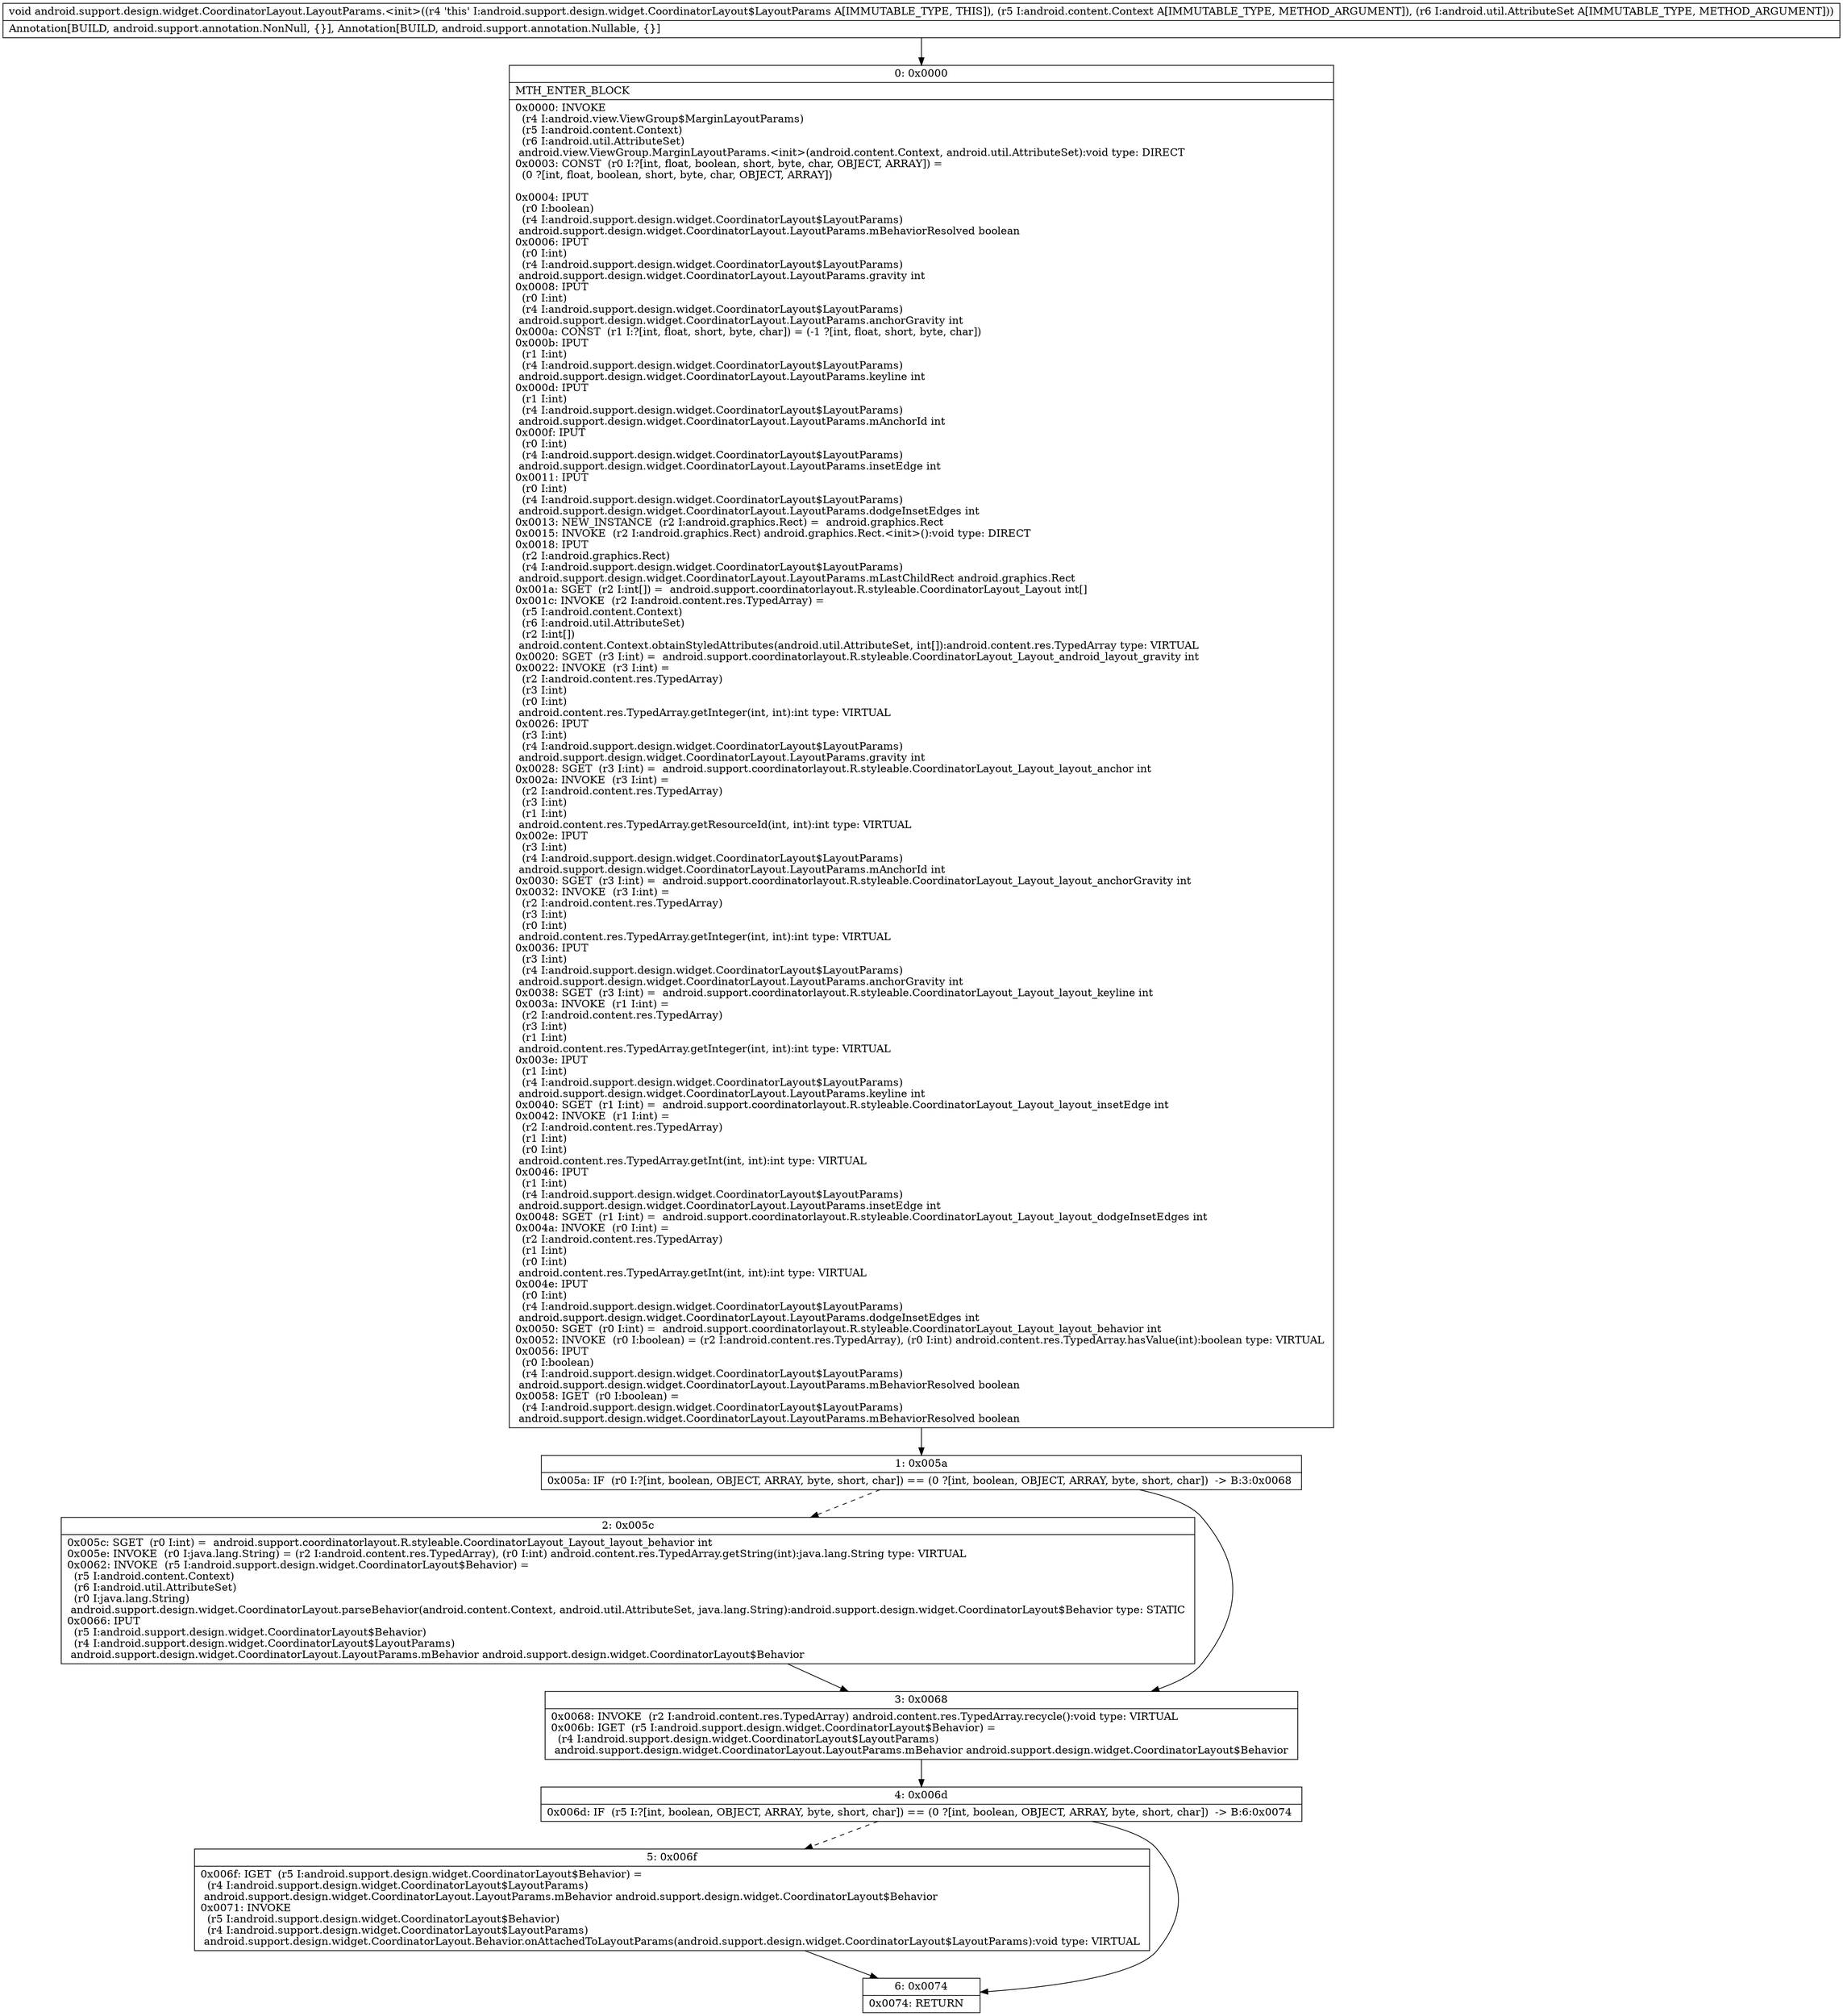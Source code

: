 digraph "CFG forandroid.support.design.widget.CoordinatorLayout.LayoutParams.\<init\>(Landroid\/content\/Context;Landroid\/util\/AttributeSet;)V" {
Node_0 [shape=record,label="{0\:\ 0x0000|MTH_ENTER_BLOCK\l|0x0000: INVOKE  \l  (r4 I:android.view.ViewGroup$MarginLayoutParams)\l  (r5 I:android.content.Context)\l  (r6 I:android.util.AttributeSet)\l android.view.ViewGroup.MarginLayoutParams.\<init\>(android.content.Context, android.util.AttributeSet):void type: DIRECT \l0x0003: CONST  (r0 I:?[int, float, boolean, short, byte, char, OBJECT, ARRAY]) = \l  (0 ?[int, float, boolean, short, byte, char, OBJECT, ARRAY])\l \l0x0004: IPUT  \l  (r0 I:boolean)\l  (r4 I:android.support.design.widget.CoordinatorLayout$LayoutParams)\l android.support.design.widget.CoordinatorLayout.LayoutParams.mBehaviorResolved boolean \l0x0006: IPUT  \l  (r0 I:int)\l  (r4 I:android.support.design.widget.CoordinatorLayout$LayoutParams)\l android.support.design.widget.CoordinatorLayout.LayoutParams.gravity int \l0x0008: IPUT  \l  (r0 I:int)\l  (r4 I:android.support.design.widget.CoordinatorLayout$LayoutParams)\l android.support.design.widget.CoordinatorLayout.LayoutParams.anchorGravity int \l0x000a: CONST  (r1 I:?[int, float, short, byte, char]) = (\-1 ?[int, float, short, byte, char]) \l0x000b: IPUT  \l  (r1 I:int)\l  (r4 I:android.support.design.widget.CoordinatorLayout$LayoutParams)\l android.support.design.widget.CoordinatorLayout.LayoutParams.keyline int \l0x000d: IPUT  \l  (r1 I:int)\l  (r4 I:android.support.design.widget.CoordinatorLayout$LayoutParams)\l android.support.design.widget.CoordinatorLayout.LayoutParams.mAnchorId int \l0x000f: IPUT  \l  (r0 I:int)\l  (r4 I:android.support.design.widget.CoordinatorLayout$LayoutParams)\l android.support.design.widget.CoordinatorLayout.LayoutParams.insetEdge int \l0x0011: IPUT  \l  (r0 I:int)\l  (r4 I:android.support.design.widget.CoordinatorLayout$LayoutParams)\l android.support.design.widget.CoordinatorLayout.LayoutParams.dodgeInsetEdges int \l0x0013: NEW_INSTANCE  (r2 I:android.graphics.Rect) =  android.graphics.Rect \l0x0015: INVOKE  (r2 I:android.graphics.Rect) android.graphics.Rect.\<init\>():void type: DIRECT \l0x0018: IPUT  \l  (r2 I:android.graphics.Rect)\l  (r4 I:android.support.design.widget.CoordinatorLayout$LayoutParams)\l android.support.design.widget.CoordinatorLayout.LayoutParams.mLastChildRect android.graphics.Rect \l0x001a: SGET  (r2 I:int[]) =  android.support.coordinatorlayout.R.styleable.CoordinatorLayout_Layout int[] \l0x001c: INVOKE  (r2 I:android.content.res.TypedArray) = \l  (r5 I:android.content.Context)\l  (r6 I:android.util.AttributeSet)\l  (r2 I:int[])\l android.content.Context.obtainStyledAttributes(android.util.AttributeSet, int[]):android.content.res.TypedArray type: VIRTUAL \l0x0020: SGET  (r3 I:int) =  android.support.coordinatorlayout.R.styleable.CoordinatorLayout_Layout_android_layout_gravity int \l0x0022: INVOKE  (r3 I:int) = \l  (r2 I:android.content.res.TypedArray)\l  (r3 I:int)\l  (r0 I:int)\l android.content.res.TypedArray.getInteger(int, int):int type: VIRTUAL \l0x0026: IPUT  \l  (r3 I:int)\l  (r4 I:android.support.design.widget.CoordinatorLayout$LayoutParams)\l android.support.design.widget.CoordinatorLayout.LayoutParams.gravity int \l0x0028: SGET  (r3 I:int) =  android.support.coordinatorlayout.R.styleable.CoordinatorLayout_Layout_layout_anchor int \l0x002a: INVOKE  (r3 I:int) = \l  (r2 I:android.content.res.TypedArray)\l  (r3 I:int)\l  (r1 I:int)\l android.content.res.TypedArray.getResourceId(int, int):int type: VIRTUAL \l0x002e: IPUT  \l  (r3 I:int)\l  (r4 I:android.support.design.widget.CoordinatorLayout$LayoutParams)\l android.support.design.widget.CoordinatorLayout.LayoutParams.mAnchorId int \l0x0030: SGET  (r3 I:int) =  android.support.coordinatorlayout.R.styleable.CoordinatorLayout_Layout_layout_anchorGravity int \l0x0032: INVOKE  (r3 I:int) = \l  (r2 I:android.content.res.TypedArray)\l  (r3 I:int)\l  (r0 I:int)\l android.content.res.TypedArray.getInteger(int, int):int type: VIRTUAL \l0x0036: IPUT  \l  (r3 I:int)\l  (r4 I:android.support.design.widget.CoordinatorLayout$LayoutParams)\l android.support.design.widget.CoordinatorLayout.LayoutParams.anchorGravity int \l0x0038: SGET  (r3 I:int) =  android.support.coordinatorlayout.R.styleable.CoordinatorLayout_Layout_layout_keyline int \l0x003a: INVOKE  (r1 I:int) = \l  (r2 I:android.content.res.TypedArray)\l  (r3 I:int)\l  (r1 I:int)\l android.content.res.TypedArray.getInteger(int, int):int type: VIRTUAL \l0x003e: IPUT  \l  (r1 I:int)\l  (r4 I:android.support.design.widget.CoordinatorLayout$LayoutParams)\l android.support.design.widget.CoordinatorLayout.LayoutParams.keyline int \l0x0040: SGET  (r1 I:int) =  android.support.coordinatorlayout.R.styleable.CoordinatorLayout_Layout_layout_insetEdge int \l0x0042: INVOKE  (r1 I:int) = \l  (r2 I:android.content.res.TypedArray)\l  (r1 I:int)\l  (r0 I:int)\l android.content.res.TypedArray.getInt(int, int):int type: VIRTUAL \l0x0046: IPUT  \l  (r1 I:int)\l  (r4 I:android.support.design.widget.CoordinatorLayout$LayoutParams)\l android.support.design.widget.CoordinatorLayout.LayoutParams.insetEdge int \l0x0048: SGET  (r1 I:int) =  android.support.coordinatorlayout.R.styleable.CoordinatorLayout_Layout_layout_dodgeInsetEdges int \l0x004a: INVOKE  (r0 I:int) = \l  (r2 I:android.content.res.TypedArray)\l  (r1 I:int)\l  (r0 I:int)\l android.content.res.TypedArray.getInt(int, int):int type: VIRTUAL \l0x004e: IPUT  \l  (r0 I:int)\l  (r4 I:android.support.design.widget.CoordinatorLayout$LayoutParams)\l android.support.design.widget.CoordinatorLayout.LayoutParams.dodgeInsetEdges int \l0x0050: SGET  (r0 I:int) =  android.support.coordinatorlayout.R.styleable.CoordinatorLayout_Layout_layout_behavior int \l0x0052: INVOKE  (r0 I:boolean) = (r2 I:android.content.res.TypedArray), (r0 I:int) android.content.res.TypedArray.hasValue(int):boolean type: VIRTUAL \l0x0056: IPUT  \l  (r0 I:boolean)\l  (r4 I:android.support.design.widget.CoordinatorLayout$LayoutParams)\l android.support.design.widget.CoordinatorLayout.LayoutParams.mBehaviorResolved boolean \l0x0058: IGET  (r0 I:boolean) = \l  (r4 I:android.support.design.widget.CoordinatorLayout$LayoutParams)\l android.support.design.widget.CoordinatorLayout.LayoutParams.mBehaviorResolved boolean \l}"];
Node_1 [shape=record,label="{1\:\ 0x005a|0x005a: IF  (r0 I:?[int, boolean, OBJECT, ARRAY, byte, short, char]) == (0 ?[int, boolean, OBJECT, ARRAY, byte, short, char])  \-\> B:3:0x0068 \l}"];
Node_2 [shape=record,label="{2\:\ 0x005c|0x005c: SGET  (r0 I:int) =  android.support.coordinatorlayout.R.styleable.CoordinatorLayout_Layout_layout_behavior int \l0x005e: INVOKE  (r0 I:java.lang.String) = (r2 I:android.content.res.TypedArray), (r0 I:int) android.content.res.TypedArray.getString(int):java.lang.String type: VIRTUAL \l0x0062: INVOKE  (r5 I:android.support.design.widget.CoordinatorLayout$Behavior) = \l  (r5 I:android.content.Context)\l  (r6 I:android.util.AttributeSet)\l  (r0 I:java.lang.String)\l android.support.design.widget.CoordinatorLayout.parseBehavior(android.content.Context, android.util.AttributeSet, java.lang.String):android.support.design.widget.CoordinatorLayout$Behavior type: STATIC \l0x0066: IPUT  \l  (r5 I:android.support.design.widget.CoordinatorLayout$Behavior)\l  (r4 I:android.support.design.widget.CoordinatorLayout$LayoutParams)\l android.support.design.widget.CoordinatorLayout.LayoutParams.mBehavior android.support.design.widget.CoordinatorLayout$Behavior \l}"];
Node_3 [shape=record,label="{3\:\ 0x0068|0x0068: INVOKE  (r2 I:android.content.res.TypedArray) android.content.res.TypedArray.recycle():void type: VIRTUAL \l0x006b: IGET  (r5 I:android.support.design.widget.CoordinatorLayout$Behavior) = \l  (r4 I:android.support.design.widget.CoordinatorLayout$LayoutParams)\l android.support.design.widget.CoordinatorLayout.LayoutParams.mBehavior android.support.design.widget.CoordinatorLayout$Behavior \l}"];
Node_4 [shape=record,label="{4\:\ 0x006d|0x006d: IF  (r5 I:?[int, boolean, OBJECT, ARRAY, byte, short, char]) == (0 ?[int, boolean, OBJECT, ARRAY, byte, short, char])  \-\> B:6:0x0074 \l}"];
Node_5 [shape=record,label="{5\:\ 0x006f|0x006f: IGET  (r5 I:android.support.design.widget.CoordinatorLayout$Behavior) = \l  (r4 I:android.support.design.widget.CoordinatorLayout$LayoutParams)\l android.support.design.widget.CoordinatorLayout.LayoutParams.mBehavior android.support.design.widget.CoordinatorLayout$Behavior \l0x0071: INVOKE  \l  (r5 I:android.support.design.widget.CoordinatorLayout$Behavior)\l  (r4 I:android.support.design.widget.CoordinatorLayout$LayoutParams)\l android.support.design.widget.CoordinatorLayout.Behavior.onAttachedToLayoutParams(android.support.design.widget.CoordinatorLayout$LayoutParams):void type: VIRTUAL \l}"];
Node_6 [shape=record,label="{6\:\ 0x0074|0x0074: RETURN   \l}"];
MethodNode[shape=record,label="{void android.support.design.widget.CoordinatorLayout.LayoutParams.\<init\>((r4 'this' I:android.support.design.widget.CoordinatorLayout$LayoutParams A[IMMUTABLE_TYPE, THIS]), (r5 I:android.content.Context A[IMMUTABLE_TYPE, METHOD_ARGUMENT]), (r6 I:android.util.AttributeSet A[IMMUTABLE_TYPE, METHOD_ARGUMENT]))  | Annotation[BUILD, android.support.annotation.NonNull, \{\}], Annotation[BUILD, android.support.annotation.Nullable, \{\}]\l}"];
MethodNode -> Node_0;
Node_0 -> Node_1;
Node_1 -> Node_2[style=dashed];
Node_1 -> Node_3;
Node_2 -> Node_3;
Node_3 -> Node_4;
Node_4 -> Node_5[style=dashed];
Node_4 -> Node_6;
Node_5 -> Node_6;
}

